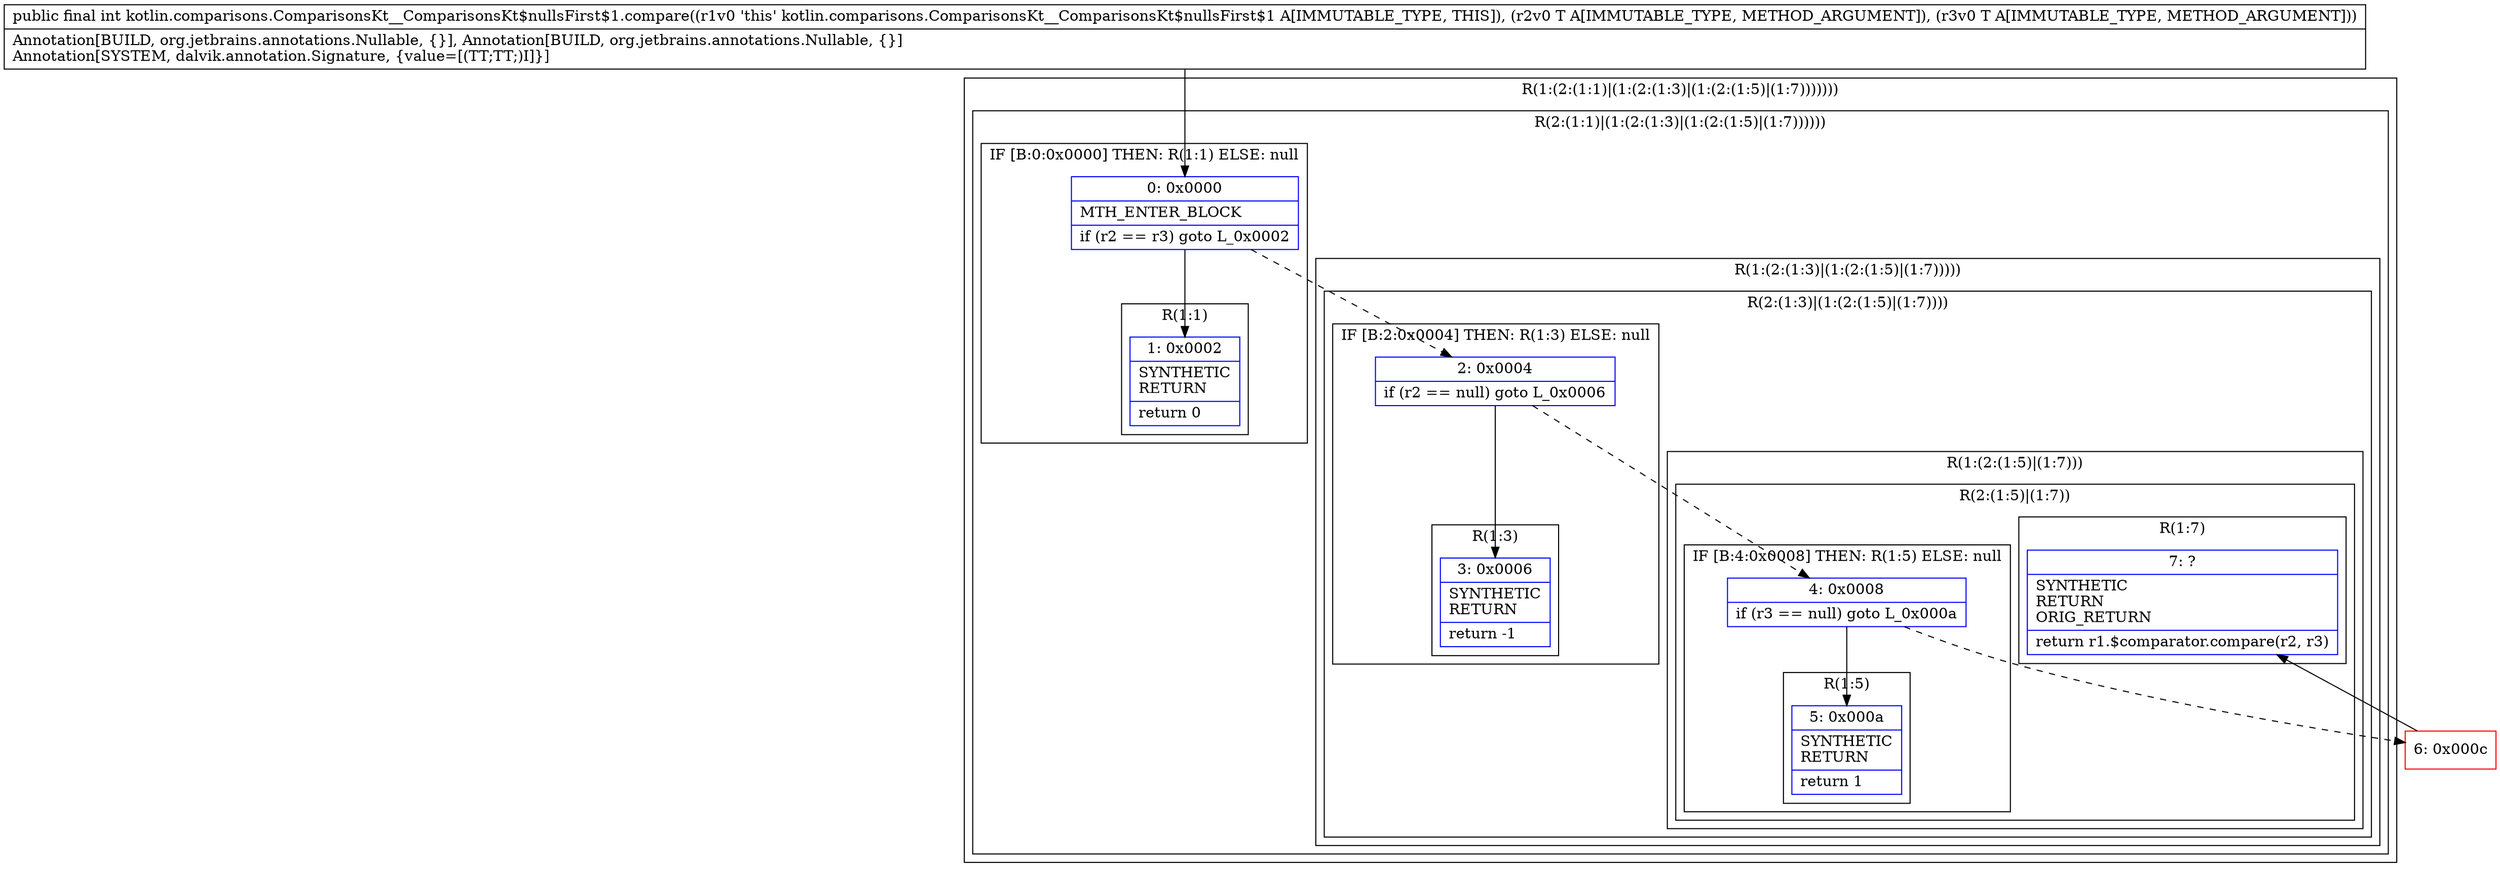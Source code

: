 digraph "CFG forkotlin.comparisons.ComparisonsKt__ComparisonsKt$nullsFirst$1.compare(Ljava\/lang\/Object;Ljava\/lang\/Object;)I" {
subgraph cluster_Region_694120268 {
label = "R(1:(2:(1:1)|(1:(2:(1:3)|(1:(2:(1:5)|(1:7)))))))";
node [shape=record,color=blue];
subgraph cluster_Region_1008815409 {
label = "R(2:(1:1)|(1:(2:(1:3)|(1:(2:(1:5)|(1:7))))))";
node [shape=record,color=blue];
subgraph cluster_IfRegion_1173450500 {
label = "IF [B:0:0x0000] THEN: R(1:1) ELSE: null";
node [shape=record,color=blue];
Node_0 [shape=record,label="{0\:\ 0x0000|MTH_ENTER_BLOCK\l|if (r2 == r3) goto L_0x0002\l}"];
subgraph cluster_Region_850287828 {
label = "R(1:1)";
node [shape=record,color=blue];
Node_1 [shape=record,label="{1\:\ 0x0002|SYNTHETIC\lRETURN\l|return 0\l}"];
}
}
subgraph cluster_Region_1616474306 {
label = "R(1:(2:(1:3)|(1:(2:(1:5)|(1:7)))))";
node [shape=record,color=blue];
subgraph cluster_Region_1453842749 {
label = "R(2:(1:3)|(1:(2:(1:5)|(1:7))))";
node [shape=record,color=blue];
subgraph cluster_IfRegion_417344930 {
label = "IF [B:2:0x0004] THEN: R(1:3) ELSE: null";
node [shape=record,color=blue];
Node_2 [shape=record,label="{2\:\ 0x0004|if (r2 == null) goto L_0x0006\l}"];
subgraph cluster_Region_1491634838 {
label = "R(1:3)";
node [shape=record,color=blue];
Node_3 [shape=record,label="{3\:\ 0x0006|SYNTHETIC\lRETURN\l|return \-1\l}"];
}
}
subgraph cluster_Region_1931226665 {
label = "R(1:(2:(1:5)|(1:7)))";
node [shape=record,color=blue];
subgraph cluster_Region_450598782 {
label = "R(2:(1:5)|(1:7))";
node [shape=record,color=blue];
subgraph cluster_IfRegion_63911098 {
label = "IF [B:4:0x0008] THEN: R(1:5) ELSE: null";
node [shape=record,color=blue];
Node_4 [shape=record,label="{4\:\ 0x0008|if (r3 == null) goto L_0x000a\l}"];
subgraph cluster_Region_535802479 {
label = "R(1:5)";
node [shape=record,color=blue];
Node_5 [shape=record,label="{5\:\ 0x000a|SYNTHETIC\lRETURN\l|return 1\l}"];
}
}
subgraph cluster_Region_227584733 {
label = "R(1:7)";
node [shape=record,color=blue];
Node_7 [shape=record,label="{7\:\ ?|SYNTHETIC\lRETURN\lORIG_RETURN\l|return r1.$comparator.compare(r2, r3)\l}"];
}
}
}
}
}
}
}
Node_6 [shape=record,color=red,label="{6\:\ 0x000c}"];
MethodNode[shape=record,label="{public final int kotlin.comparisons.ComparisonsKt__ComparisonsKt$nullsFirst$1.compare((r1v0 'this' kotlin.comparisons.ComparisonsKt__ComparisonsKt$nullsFirst$1 A[IMMUTABLE_TYPE, THIS]), (r2v0 T A[IMMUTABLE_TYPE, METHOD_ARGUMENT]), (r3v0 T A[IMMUTABLE_TYPE, METHOD_ARGUMENT]))  | Annotation[BUILD, org.jetbrains.annotations.Nullable, \{\}], Annotation[BUILD, org.jetbrains.annotations.Nullable, \{\}]\lAnnotation[SYSTEM, dalvik.annotation.Signature, \{value=[(TT;TT;)I]\}]\l}"];
MethodNode -> Node_0;
Node_0 -> Node_1;
Node_0 -> Node_2[style=dashed];
Node_2 -> Node_3;
Node_2 -> Node_4[style=dashed];
Node_4 -> Node_5;
Node_4 -> Node_6[style=dashed];
Node_6 -> Node_7;
}


